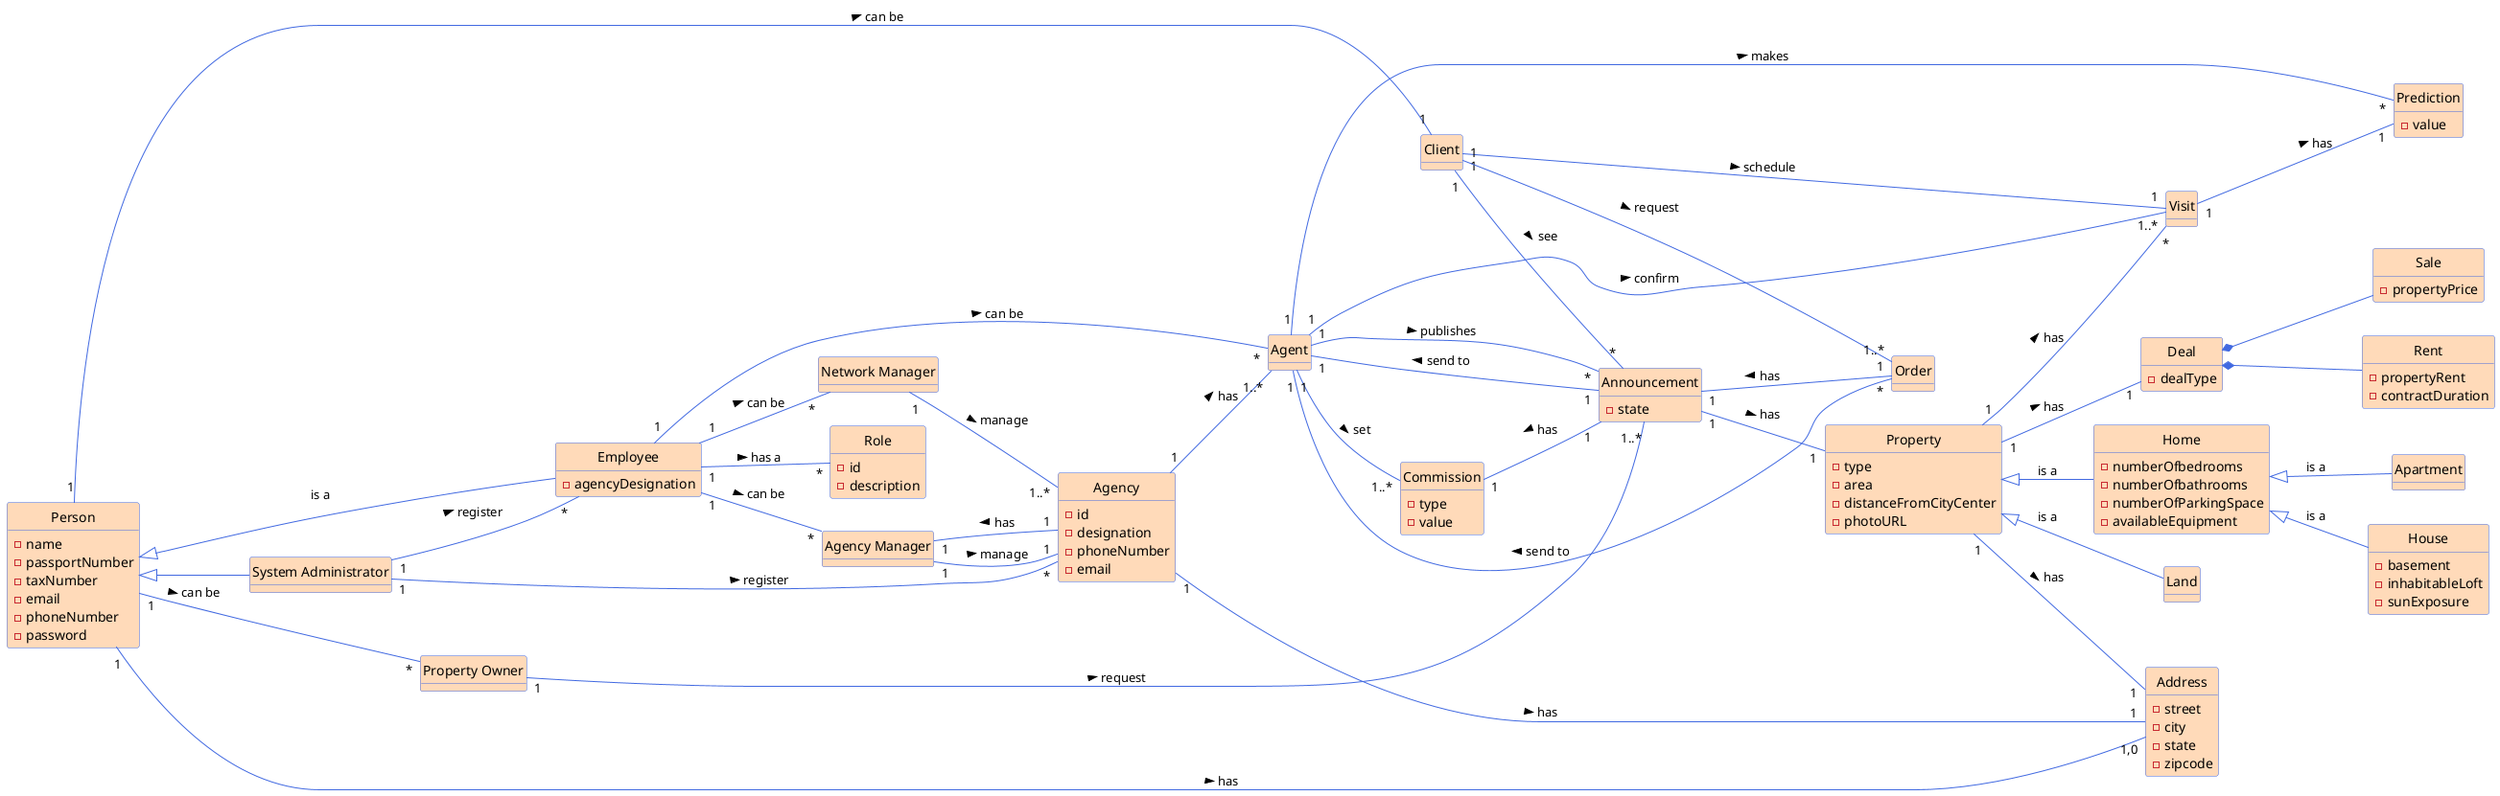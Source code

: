 @startuml
'skinparam monochrome true
skinparam packageStyle rectangle
skinparam shadowing false
'skinparam linetype ortho
left to right direction
'skinparam classAttributeIconSize 0
hide circle
hide methods
'---------File styling---------
skinparam class {
    BackgroundColor PeachPuff
    ArrowColor RoyalBlue
    BorderColor RoyalBlue
}
'------------|Actors|----------------
'|Persons|
class Person {
    - name
    - passportNumber
    - taxNumber
    - email
    - phoneNumber
    - password
}
'|Employees|
class Employee {
    - agencyDesignation
}
class Agent{

}
class "Agency Manager" as AM{

}

class "System Administrator" as SA{

}
class "Network Manager" as NM{

}
'|Clients|
class "Property Owner" as PO {

}

class Property{
    - type
    - area 
    - distanceFromCityCenter
    - photoURL

}
class Home {
    - numberOfbedrooms
    - numberOfbathrooms
    - numberOfParkingSpace
    - availableEquipment
}
class Land{

}
class Apartment{

}
class House{
    - basement
    - inhabitableLoft
    - sunExposure
}
class Announcement{
    - state   
}
class Agency{
    - id 
    - designation
    - phoneNumber
    - email
}
class Visit{

}
class Commission {
    -type
    -value
}

class Prediction {
    -value
}

class Order {

}
class Address{
    -street 
    -city 
    -state 
    -zipcode
}
class Role{
    -id
    -description
}
class Deal{
    - dealType
}
class Sale{
    - propertyPrice
}
class Rent{
    - propertyRent
    - contractDuration
}
'-------------------connections------------------
'Property Owner
PO "1" -- "1..*" Announcement : request >
'Announcement
Announcement "1" -- "1" Property : has >
Announcement "1" -- "1" Agent : send to >

'Agency
Agency "1" -- "1..*" Agent : has >
Agency "1" -- "1" AM : has > 
Agency "1" -- "1" Address : has >

'System Administrator
SA "1" -- "*" Employee : register >
SA "1" -- "*" Agency : register >

'Agent
Commission "1" -- "1" Announcement : has <
Agent "1" -- "1..*" Commission : set >
Agent "1" -- "1..*" Visit : confirm >
Agent "1" -- "*" Announcement : publishes >
Agent "1" -- "*" Prediction : makes >
Agent "1" -- "*" Order : send to  <


'Employee
Employee "1" -- "*" Agent : can be >
Employee "1" -- "*" AM : can be  >
Employee "1" -- "*" NM : can be >
Employee "1" -- "*" Role : has a >


'Person
Person "1" -- "*" PO : can be >
Person "1" -- "1" Client : can be >
Person "1" -- "1,0" Address : has >
'Agency Manager
AM "1" -- "1" Agency : manage >

'Network Manager
NM "1" -- "1..*" Agency : manage >

'Client
Client "1" -- "1" Visit : schedule >
Client "1" -- "*" Announcement : see >
Client "1" -- "1..*" Order : request >

'Property
Property "1" -- "*" Visit : has >
Property "1" -- "1" Address : has >

'Visit
Visit "1" -- "1" Prediction : has >

'Announcement
Announcement "1" -- "1" Order : has <
Property "1" -- "1" Deal : has >

'Deal
Deal *-- Sale 
Deal *-- Rent
'--------------------heritage--------------------
.Property <|-- .Land : is a 
.Property <|-- .Home : is a
.Home <|-- .Apartment : is a
.Home <|-- .House : is a

.Person <|-- .Employee : is a
.Person <|-- .SA

@enduml